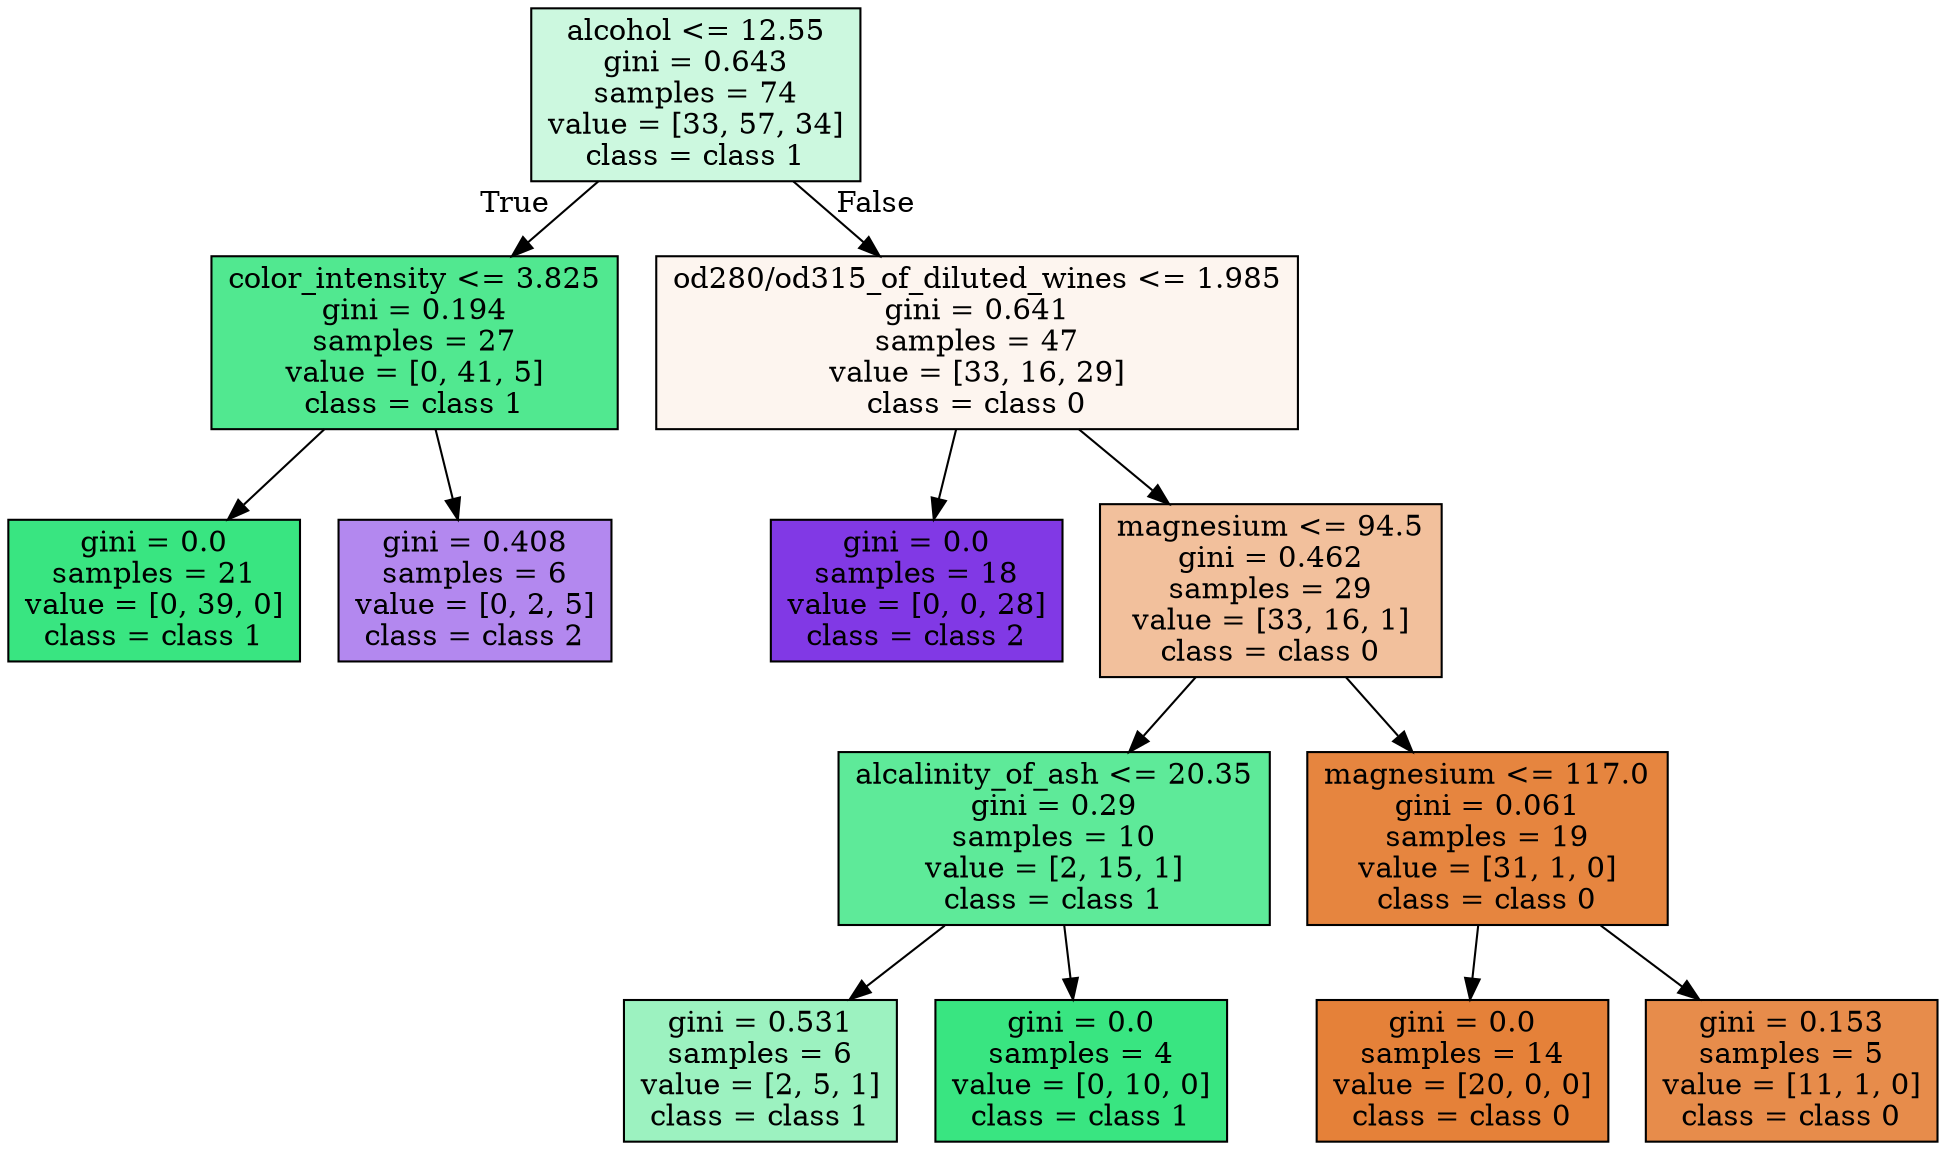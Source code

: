 digraph Tree {
node [shape=box, style="filled", color="black"] ;
0 [label="alcohol <= 12.55\ngini = 0.643\nsamples = 74\nvalue = [33, 57, 34]\nclass = class 1", fillcolor="#ccf8df"] ;
1 [label="color_intensity <= 3.825\ngini = 0.194\nsamples = 27\nvalue = [0, 41, 5]\nclass = class 1", fillcolor="#51e890"] ;
0 -> 1 [labeldistance=2.5, labelangle=45, headlabel="True"] ;
2 [label="gini = 0.0\nsamples = 21\nvalue = [0, 39, 0]\nclass = class 1", fillcolor="#39e581"] ;
1 -> 2 ;
3 [label="gini = 0.408\nsamples = 6\nvalue = [0, 2, 5]\nclass = class 2", fillcolor="#b388ef"] ;
1 -> 3 ;
4 [label="od280/od315_of_diluted_wines <= 1.985\ngini = 0.641\nsamples = 47\nvalue = [33, 16, 29]\nclass = class 0", fillcolor="#fdf5ef"] ;
0 -> 4 [labeldistance=2.5, labelangle=-45, headlabel="False"] ;
5 [label="gini = 0.0\nsamples = 18\nvalue = [0, 0, 28]\nclass = class 2", fillcolor="#8139e5"] ;
4 -> 5 ;
6 [label="magnesium <= 94.5\ngini = 0.462\nsamples = 29\nvalue = [33, 16, 1]\nclass = class 0", fillcolor="#f2c09c"] ;
4 -> 6 ;
7 [label="alcalinity_of_ash <= 20.35\ngini = 0.29\nsamples = 10\nvalue = [2, 15, 1]\nclass = class 1", fillcolor="#5eea99"] ;
6 -> 7 ;
8 [label="gini = 0.531\nsamples = 6\nvalue = [2, 5, 1]\nclass = class 1", fillcolor="#9cf2c0"] ;
7 -> 8 ;
9 [label="gini = 0.0\nsamples = 4\nvalue = [0, 10, 0]\nclass = class 1", fillcolor="#39e581"] ;
7 -> 9 ;
10 [label="magnesium <= 117.0\ngini = 0.061\nsamples = 19\nvalue = [31, 1, 0]\nclass = class 0", fillcolor="#e6853f"] ;
6 -> 10 ;
11 [label="gini = 0.0\nsamples = 14\nvalue = [20, 0, 0]\nclass = class 0", fillcolor="#e58139"] ;
10 -> 11 ;
12 [label="gini = 0.153\nsamples = 5\nvalue = [11, 1, 0]\nclass = class 0", fillcolor="#e78c4b"] ;
10 -> 12 ;
}